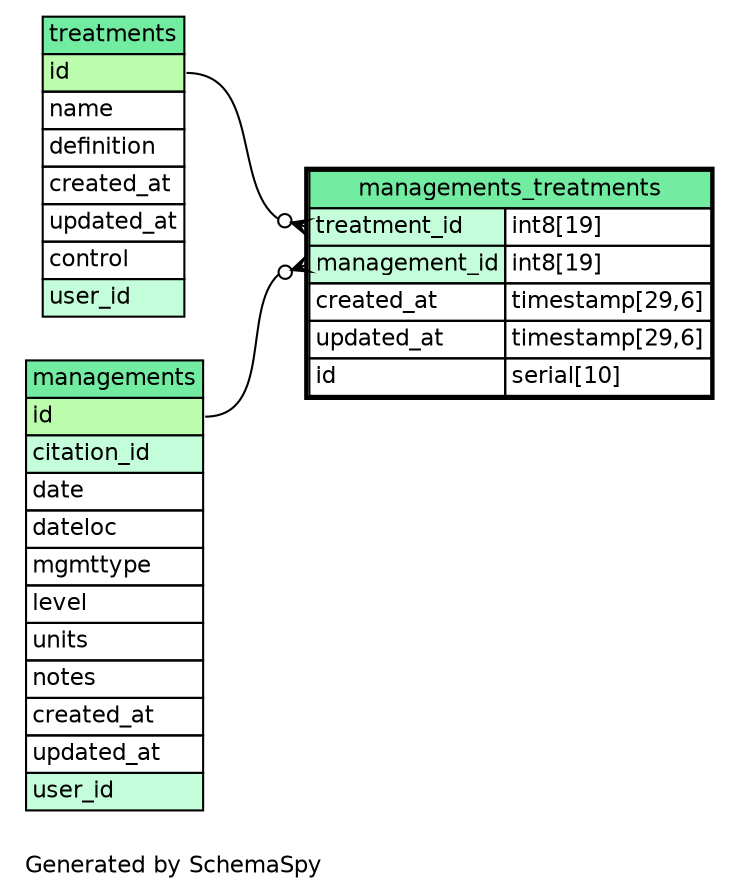 // dot 2.36.0 on Mac OS X 10.10.1
// SchemaSpy rev Unknown
digraph "oneDegreeRelationshipsDiagram" {
  graph [
    rankdir="RL"
    bgcolor="#ffffff"
    label="\nGenerated by SchemaSpy"
    labeljust="l"
    nodesep="0.18"
    ranksep="0.46"
    fontname="Helvetica"
    fontsize="11"
  ];
  node [
    fontname="Helvetica"
    fontsize="11"
    shape="plaintext"
  ];
  edge [
    arrowsize="0.8"
  ];
  "managements_treatments":"management_id":w -> "managements":"id":e [arrowhead=none dir=back arrowtail=crowodot];
  "managements_treatments":"treatment_id":w -> "treatments":"id":e [arrowhead=none dir=back arrowtail=crowodot];
  "managements" [
    label=<
    <TABLE BORDER="0" CELLBORDER="1" CELLSPACING="0" BGCOLOR="#FFFFFF">
      <TR><TD COLSPAN="4" BGCOLOR="#72ECA1" ALIGN="CENTER">managements</TD></TR>
      <TR><TD PORT="id" COLSPAN="4" BGCOLOR="#bcfdad !important" ALIGN="LEFT">id</TD></TR>
      <TR><TD PORT="citation_id" COLSPAN="4" BGCOLOR="#c4fdda !important" ALIGN="LEFT">citation_id</TD></TR>
      <TR><TD PORT="date" COLSPAN="4" ALIGN="LEFT">date</TD></TR>
      <TR><TD PORT="dateloc" COLSPAN="4" ALIGN="LEFT">dateloc</TD></TR>
      <TR><TD PORT="mgmttype" COLSPAN="4" ALIGN="LEFT">mgmttype</TD></TR>
      <TR><TD PORT="level" COLSPAN="4" ALIGN="LEFT">level</TD></TR>
      <TR><TD PORT="units" COLSPAN="4" ALIGN="LEFT">units</TD></TR>
      <TR><TD PORT="notes" COLSPAN="4" ALIGN="LEFT">notes</TD></TR>
      <TR><TD PORT="created_at" COLSPAN="4" ALIGN="LEFT">created_at</TD></TR>
      <TR><TD PORT="updated_at" COLSPAN="4" ALIGN="LEFT">updated_at</TD></TR>
      <TR><TD PORT="user_id" COLSPAN="4" BGCOLOR="#c4fdda !important" ALIGN="LEFT">user_id</TD></TR>
    </TABLE>>
    URL="managements.html"
    tooltip="managements"
  ];
  "managements_treatments" [
    label=<
    <TABLE BORDER="2" CELLBORDER="1" CELLSPACING="0" BGCOLOR="#FFFFFF">
      <TR><TD COLSPAN="4" BGCOLOR="#72ECA1" ALIGN="CENTER">managements_treatments</TD></TR>
      <TR><TD PORT="treatment_id" COLSPAN="3" BGCOLOR="#c4fdda !important" ALIGN="LEFT">treatment_id</TD><TD PORT="treatment_id.type" ALIGN="LEFT">int8[19]</TD></TR>
      <TR><TD PORT="management_id" COLSPAN="3" BGCOLOR="#c4fdda !important" ALIGN="LEFT">management_id</TD><TD PORT="management_id.type" ALIGN="LEFT">int8[19]</TD></TR>
      <TR><TD PORT="created_at" COLSPAN="3" ALIGN="LEFT">created_at</TD><TD PORT="created_at.type" ALIGN="LEFT">timestamp[29,6]</TD></TR>
      <TR><TD PORT="updated_at" COLSPAN="3" ALIGN="LEFT">updated_at</TD><TD PORT="updated_at.type" ALIGN="LEFT">timestamp[29,6]</TD></TR>
      <TR><TD PORT="id" COLSPAN="3" ALIGN="LEFT">id</TD><TD PORT="id.type" ALIGN="LEFT">serial[10]</TD></TR>
    </TABLE>>
    URL="managements_treatments.html"
    tooltip="managements_treatments"
  ];
  "treatments" [
    label=<
    <TABLE BORDER="0" CELLBORDER="1" CELLSPACING="0" BGCOLOR="#FFFFFF">
      <TR><TD COLSPAN="4" BGCOLOR="#72ECA1" ALIGN="CENTER">treatments</TD></TR>
      <TR><TD PORT="id" COLSPAN="4" BGCOLOR="#bcfdad !important" ALIGN="LEFT">id</TD></TR>
      <TR><TD PORT="name" COLSPAN="4" ALIGN="LEFT">name</TD></TR>
      <TR><TD PORT="definition" COLSPAN="4" ALIGN="LEFT">definition</TD></TR>
      <TR><TD PORT="created_at" COLSPAN="4" ALIGN="LEFT">created_at</TD></TR>
      <TR><TD PORT="updated_at" COLSPAN="4" ALIGN="LEFT">updated_at</TD></TR>
      <TR><TD PORT="control" COLSPAN="4" ALIGN="LEFT">control</TD></TR>
      <TR><TD PORT="user_id" COLSPAN="4" BGCOLOR="#c4fdda !important" ALIGN="LEFT">user_id</TD></TR>
    </TABLE>>
    URL="treatments.html"
    tooltip="treatments"
  ];
}
